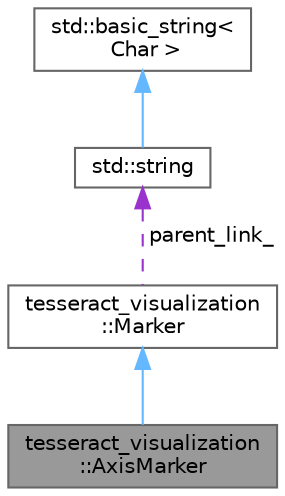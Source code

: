 digraph "tesseract_visualization::AxisMarker"
{
 // LATEX_PDF_SIZE
  bgcolor="transparent";
  edge [fontname=Helvetica,fontsize=10,labelfontname=Helvetica,labelfontsize=10];
  node [fontname=Helvetica,fontsize=10,shape=box,height=0.2,width=0.4];
  Node1 [label="tesseract_visualization\l::AxisMarker",height=0.2,width=0.4,color="gray40", fillcolor="grey60", style="filled", fontcolor="black",tooltip="An axis."];
  Node2 -> Node1 [dir="back",color="steelblue1",style="solid"];
  Node2 [label="tesseract_visualization\l::Marker",height=0.2,width=0.4,color="gray40", fillcolor="white", style="filled",URL="$de/d0f/classtesseract__visualization_1_1Marker.html",tooltip=" "];
  Node3 -> Node2 [dir="back",color="darkorchid3",style="dashed",label=" parent_link_" ];
  Node3 [label="std::string",height=0.2,width=0.4,color="gray40", fillcolor="white", style="filled",tooltip=" "];
  Node4 -> Node3 [dir="back",color="steelblue1",style="solid"];
  Node4 [label="std::basic_string\<\l Char \>",height=0.2,width=0.4,color="gray40", fillcolor="white", style="filled",tooltip=" "];
}

